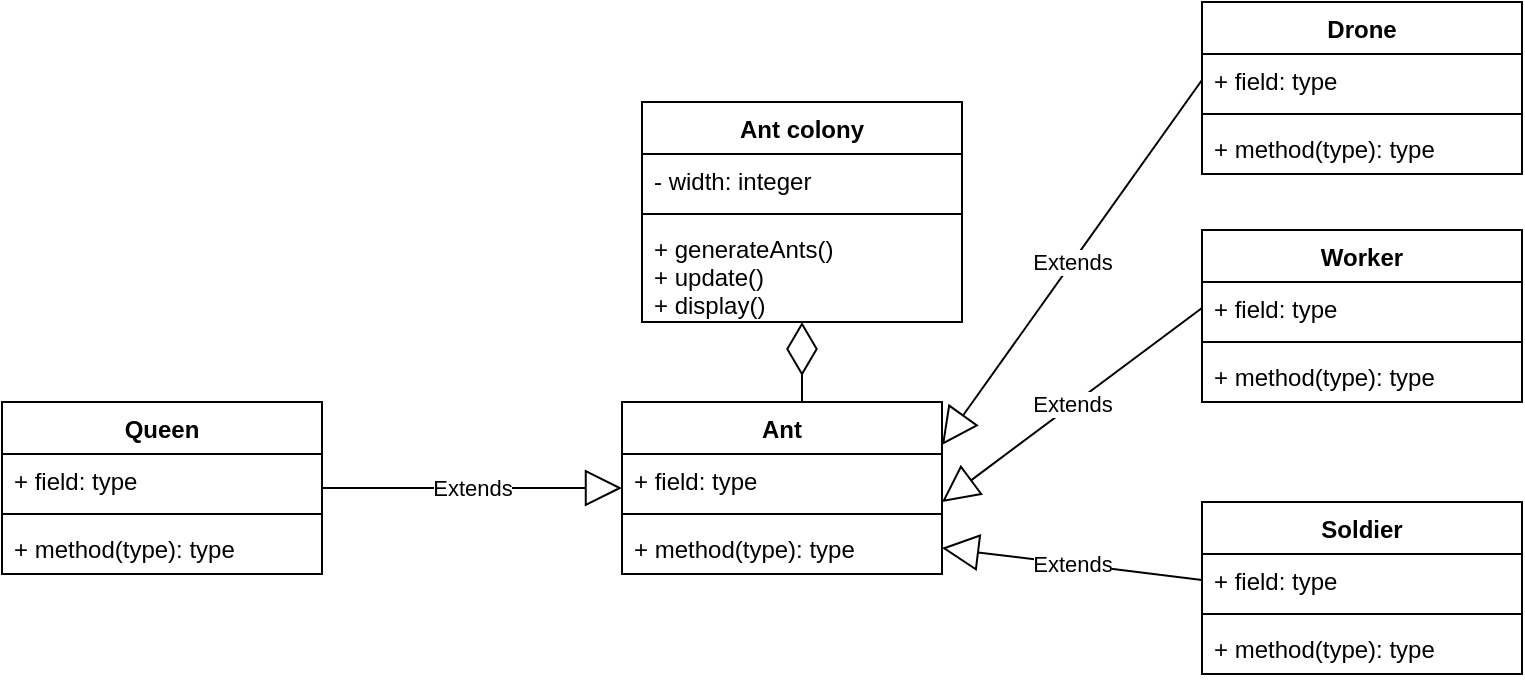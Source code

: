 <mxfile version="20.5.1" type="device"><diagram id="cIHrM7KHMKVl0nPzsgcv" name="Page-1"><mxGraphModel dx="1022" dy="341" grid="1" gridSize="10" guides="1" tooltips="1" connect="1" arrows="1" fold="1" page="1" pageScale="1" pageWidth="850" pageHeight="1100" math="0" shadow="0"><root><mxCell id="0"/><mxCell id="1" parent="0"/><mxCell id="X4cYQaoRv_kZ-0ZFOM56-5" value="Ant colony" style="swimlane;fontStyle=1;align=center;verticalAlign=top;childLayout=stackLayout;horizontal=1;startSize=26;horizontalStack=0;resizeParent=1;resizeParentMax=0;resizeLast=0;collapsible=1;marginBottom=0;" vertex="1" parent="1"><mxGeometry x="350" y="440" width="160" height="110" as="geometry"/></mxCell><mxCell id="X4cYQaoRv_kZ-0ZFOM56-6" value="- width: integer" style="text;strokeColor=none;fillColor=none;align=left;verticalAlign=top;spacingLeft=4;spacingRight=4;overflow=hidden;rotatable=0;points=[[0,0.5],[1,0.5]];portConstraint=eastwest;" vertex="1" parent="X4cYQaoRv_kZ-0ZFOM56-5"><mxGeometry y="26" width="160" height="26" as="geometry"/></mxCell><mxCell id="X4cYQaoRv_kZ-0ZFOM56-7" value="" style="line;strokeWidth=1;fillColor=none;align=left;verticalAlign=middle;spacingTop=-1;spacingLeft=3;spacingRight=3;rotatable=0;labelPosition=right;points=[];portConstraint=eastwest;strokeColor=inherit;" vertex="1" parent="X4cYQaoRv_kZ-0ZFOM56-5"><mxGeometry y="52" width="160" height="8" as="geometry"/></mxCell><mxCell id="X4cYQaoRv_kZ-0ZFOM56-8" value="+ generateAnts()&#xA;+ update()&#xA;+ display()&#xA;" style="text;strokeColor=none;fillColor=none;align=left;verticalAlign=top;spacingLeft=4;spacingRight=4;overflow=hidden;rotatable=0;points=[[0,0.5],[1,0.5]];portConstraint=eastwest;" vertex="1" parent="X4cYQaoRv_kZ-0ZFOM56-5"><mxGeometry y="60" width="160" height="50" as="geometry"/></mxCell><mxCell id="X4cYQaoRv_kZ-0ZFOM56-9" value="Ant" style="swimlane;fontStyle=1;align=center;verticalAlign=top;childLayout=stackLayout;horizontal=1;startSize=26;horizontalStack=0;resizeParent=1;resizeParentMax=0;resizeLast=0;collapsible=1;marginBottom=0;" vertex="1" parent="1"><mxGeometry x="340" y="590" width="160" height="86" as="geometry"/></mxCell><mxCell id="X4cYQaoRv_kZ-0ZFOM56-10" value="+ field: type" style="text;strokeColor=none;fillColor=none;align=left;verticalAlign=top;spacingLeft=4;spacingRight=4;overflow=hidden;rotatable=0;points=[[0,0.5],[1,0.5]];portConstraint=eastwest;" vertex="1" parent="X4cYQaoRv_kZ-0ZFOM56-9"><mxGeometry y="26" width="160" height="26" as="geometry"/></mxCell><mxCell id="X4cYQaoRv_kZ-0ZFOM56-11" value="" style="line;strokeWidth=1;fillColor=none;align=left;verticalAlign=middle;spacingTop=-1;spacingLeft=3;spacingRight=3;rotatable=0;labelPosition=right;points=[];portConstraint=eastwest;strokeColor=inherit;" vertex="1" parent="X4cYQaoRv_kZ-0ZFOM56-9"><mxGeometry y="52" width="160" height="8" as="geometry"/></mxCell><mxCell id="X4cYQaoRv_kZ-0ZFOM56-12" value="+ method(type): type" style="text;strokeColor=none;fillColor=none;align=left;verticalAlign=top;spacingLeft=4;spacingRight=4;overflow=hidden;rotatable=0;points=[[0,0.5],[1,0.5]];portConstraint=eastwest;" vertex="1" parent="X4cYQaoRv_kZ-0ZFOM56-9"><mxGeometry y="60" width="160" height="26" as="geometry"/></mxCell><mxCell id="X4cYQaoRv_kZ-0ZFOM56-13" value="Queen" style="swimlane;fontStyle=1;align=center;verticalAlign=top;childLayout=stackLayout;horizontal=1;startSize=26;horizontalStack=0;resizeParent=1;resizeParentMax=0;resizeLast=0;collapsible=1;marginBottom=0;" vertex="1" parent="1"><mxGeometry x="30" y="590" width="160" height="86" as="geometry"/></mxCell><mxCell id="X4cYQaoRv_kZ-0ZFOM56-14" value="+ field: type" style="text;strokeColor=none;fillColor=none;align=left;verticalAlign=top;spacingLeft=4;spacingRight=4;overflow=hidden;rotatable=0;points=[[0,0.5],[1,0.5]];portConstraint=eastwest;" vertex="1" parent="X4cYQaoRv_kZ-0ZFOM56-13"><mxGeometry y="26" width="160" height="26" as="geometry"/></mxCell><mxCell id="X4cYQaoRv_kZ-0ZFOM56-15" value="" style="line;strokeWidth=1;fillColor=none;align=left;verticalAlign=middle;spacingTop=-1;spacingLeft=3;spacingRight=3;rotatable=0;labelPosition=right;points=[];portConstraint=eastwest;strokeColor=inherit;" vertex="1" parent="X4cYQaoRv_kZ-0ZFOM56-13"><mxGeometry y="52" width="160" height="8" as="geometry"/></mxCell><mxCell id="X4cYQaoRv_kZ-0ZFOM56-16" value="+ method(type): type" style="text;strokeColor=none;fillColor=none;align=left;verticalAlign=top;spacingLeft=4;spacingRight=4;overflow=hidden;rotatable=0;points=[[0,0.5],[1,0.5]];portConstraint=eastwest;" vertex="1" parent="X4cYQaoRv_kZ-0ZFOM56-13"><mxGeometry y="60" width="160" height="26" as="geometry"/></mxCell><mxCell id="X4cYQaoRv_kZ-0ZFOM56-17" value="Extends" style="endArrow=block;endSize=16;endFill=0;html=1;rounded=0;exitX=1;exitY=0.5;exitDx=0;exitDy=0;" edge="1" parent="1" source="X4cYQaoRv_kZ-0ZFOM56-13"><mxGeometry width="160" relative="1" as="geometry"><mxPoint x="340" y="640" as="sourcePoint"/><mxPoint x="340" y="633" as="targetPoint"/></mxGeometry></mxCell><mxCell id="X4cYQaoRv_kZ-0ZFOM56-18" value="Worker" style="swimlane;fontStyle=1;align=center;verticalAlign=top;childLayout=stackLayout;horizontal=1;startSize=26;horizontalStack=0;resizeParent=1;resizeParentMax=0;resizeLast=0;collapsible=1;marginBottom=0;" vertex="1" parent="1"><mxGeometry x="630" y="504" width="160" height="86" as="geometry"/></mxCell><mxCell id="X4cYQaoRv_kZ-0ZFOM56-19" value="+ field: type" style="text;strokeColor=none;fillColor=none;align=left;verticalAlign=top;spacingLeft=4;spacingRight=4;overflow=hidden;rotatable=0;points=[[0,0.5],[1,0.5]];portConstraint=eastwest;" vertex="1" parent="X4cYQaoRv_kZ-0ZFOM56-18"><mxGeometry y="26" width="160" height="26" as="geometry"/></mxCell><mxCell id="X4cYQaoRv_kZ-0ZFOM56-20" value="" style="line;strokeWidth=1;fillColor=none;align=left;verticalAlign=middle;spacingTop=-1;spacingLeft=3;spacingRight=3;rotatable=0;labelPosition=right;points=[];portConstraint=eastwest;strokeColor=inherit;" vertex="1" parent="X4cYQaoRv_kZ-0ZFOM56-18"><mxGeometry y="52" width="160" height="8" as="geometry"/></mxCell><mxCell id="X4cYQaoRv_kZ-0ZFOM56-21" value="+ method(type): type" style="text;strokeColor=none;fillColor=none;align=left;verticalAlign=top;spacingLeft=4;spacingRight=4;overflow=hidden;rotatable=0;points=[[0,0.5],[1,0.5]];portConstraint=eastwest;" vertex="1" parent="X4cYQaoRv_kZ-0ZFOM56-18"><mxGeometry y="60" width="160" height="26" as="geometry"/></mxCell><mxCell id="X4cYQaoRv_kZ-0ZFOM56-22" value="Soldier" style="swimlane;fontStyle=1;align=center;verticalAlign=top;childLayout=stackLayout;horizontal=1;startSize=26;horizontalStack=0;resizeParent=1;resizeParentMax=0;resizeLast=0;collapsible=1;marginBottom=0;" vertex="1" parent="1"><mxGeometry x="630" y="640" width="160" height="86" as="geometry"/></mxCell><mxCell id="X4cYQaoRv_kZ-0ZFOM56-23" value="+ field: type" style="text;strokeColor=none;fillColor=none;align=left;verticalAlign=top;spacingLeft=4;spacingRight=4;overflow=hidden;rotatable=0;points=[[0,0.5],[1,0.5]];portConstraint=eastwest;" vertex="1" parent="X4cYQaoRv_kZ-0ZFOM56-22"><mxGeometry y="26" width="160" height="26" as="geometry"/></mxCell><mxCell id="X4cYQaoRv_kZ-0ZFOM56-24" value="" style="line;strokeWidth=1;fillColor=none;align=left;verticalAlign=middle;spacingTop=-1;spacingLeft=3;spacingRight=3;rotatable=0;labelPosition=right;points=[];portConstraint=eastwest;strokeColor=inherit;" vertex="1" parent="X4cYQaoRv_kZ-0ZFOM56-22"><mxGeometry y="52" width="160" height="8" as="geometry"/></mxCell><mxCell id="X4cYQaoRv_kZ-0ZFOM56-25" value="+ method(type): type" style="text;strokeColor=none;fillColor=none;align=left;verticalAlign=top;spacingLeft=4;spacingRight=4;overflow=hidden;rotatable=0;points=[[0,0.5],[1,0.5]];portConstraint=eastwest;" vertex="1" parent="X4cYQaoRv_kZ-0ZFOM56-22"><mxGeometry y="60" width="160" height="26" as="geometry"/></mxCell><mxCell id="X4cYQaoRv_kZ-0ZFOM56-26" value="Extends" style="endArrow=block;endSize=16;endFill=0;html=1;rounded=0;exitX=0;exitY=0.5;exitDx=0;exitDy=0;" edge="1" parent="1" source="X4cYQaoRv_kZ-0ZFOM56-19"><mxGeometry width="160" relative="1" as="geometry"><mxPoint x="340" y="640" as="sourcePoint"/><mxPoint x="500" y="640" as="targetPoint"/></mxGeometry></mxCell><mxCell id="X4cYQaoRv_kZ-0ZFOM56-27" value="Extends" style="endArrow=block;endSize=16;endFill=0;html=1;rounded=0;exitX=0;exitY=0.5;exitDx=0;exitDy=0;entryX=1;entryY=0.5;entryDx=0;entryDy=0;" edge="1" parent="1" source="X4cYQaoRv_kZ-0ZFOM56-23" target="X4cYQaoRv_kZ-0ZFOM56-12"><mxGeometry width="160" relative="1" as="geometry"><mxPoint x="340" y="640" as="sourcePoint"/><mxPoint x="500" y="640" as="targetPoint"/></mxGeometry></mxCell><mxCell id="X4cYQaoRv_kZ-0ZFOM56-28" value="" style="endArrow=diamondThin;endFill=0;endSize=24;html=1;rounded=0;entryX=0.5;entryY=1;entryDx=0;entryDy=0;" edge="1" parent="1" target="X4cYQaoRv_kZ-0ZFOM56-5"><mxGeometry width="160" relative="1" as="geometry"><mxPoint x="430" y="590" as="sourcePoint"/><mxPoint x="500" y="610" as="targetPoint"/></mxGeometry></mxCell><mxCell id="X4cYQaoRv_kZ-0ZFOM56-29" value="Drone" style="swimlane;fontStyle=1;align=center;verticalAlign=top;childLayout=stackLayout;horizontal=1;startSize=26;horizontalStack=0;resizeParent=1;resizeParentMax=0;resizeLast=0;collapsible=1;marginBottom=0;" vertex="1" parent="1"><mxGeometry x="630" y="390" width="160" height="86" as="geometry"/></mxCell><mxCell id="X4cYQaoRv_kZ-0ZFOM56-30" value="+ field: type" style="text;strokeColor=none;fillColor=none;align=left;verticalAlign=top;spacingLeft=4;spacingRight=4;overflow=hidden;rotatable=0;points=[[0,0.5],[1,0.5]];portConstraint=eastwest;" vertex="1" parent="X4cYQaoRv_kZ-0ZFOM56-29"><mxGeometry y="26" width="160" height="26" as="geometry"/></mxCell><mxCell id="X4cYQaoRv_kZ-0ZFOM56-31" value="" style="line;strokeWidth=1;fillColor=none;align=left;verticalAlign=middle;spacingTop=-1;spacingLeft=3;spacingRight=3;rotatable=0;labelPosition=right;points=[];portConstraint=eastwest;strokeColor=inherit;" vertex="1" parent="X4cYQaoRv_kZ-0ZFOM56-29"><mxGeometry y="52" width="160" height="8" as="geometry"/></mxCell><mxCell id="X4cYQaoRv_kZ-0ZFOM56-32" value="+ method(type): type" style="text;strokeColor=none;fillColor=none;align=left;verticalAlign=top;spacingLeft=4;spacingRight=4;overflow=hidden;rotatable=0;points=[[0,0.5],[1,0.5]];portConstraint=eastwest;" vertex="1" parent="X4cYQaoRv_kZ-0ZFOM56-29"><mxGeometry y="60" width="160" height="26" as="geometry"/></mxCell><mxCell id="X4cYQaoRv_kZ-0ZFOM56-33" value="Extends" style="endArrow=block;endSize=16;endFill=0;html=1;rounded=0;exitX=0;exitY=0.5;exitDx=0;exitDy=0;entryX=1;entryY=0.25;entryDx=0;entryDy=0;" edge="1" parent="1" source="X4cYQaoRv_kZ-0ZFOM56-30" target="X4cYQaoRv_kZ-0ZFOM56-9"><mxGeometry width="160" relative="1" as="geometry"><mxPoint x="350" y="550" as="sourcePoint"/><mxPoint x="510" y="550" as="targetPoint"/></mxGeometry></mxCell></root></mxGraphModel></diagram></mxfile>